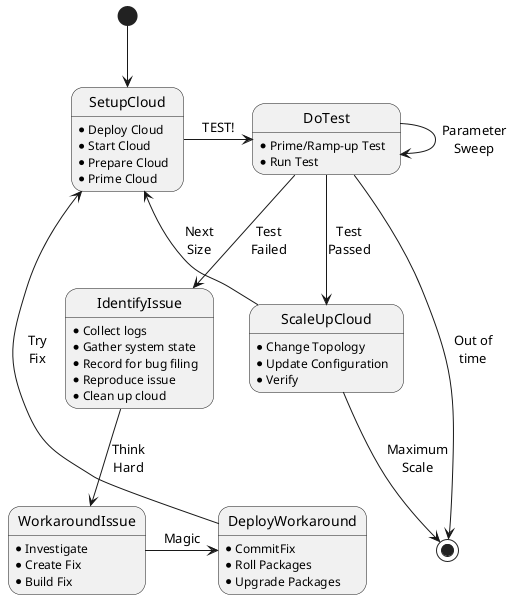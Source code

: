 @startuml
[*] --> SetupCloud
SetupCloud -> DoTest : TEST!
DoTest --> ScaleUpCloud : Test\nPassed
ScaleUpCloud --> SetupCloud : Next\nSize
DoTest --> [*] : Out of\ntime


SetupCloud : * Deploy Cloud
SetupCloud : * Start Cloud
SetupCloud : * Prepare Cloud
SetupCloud : * Prime Cloud

DoTest : * Prime/Ramp-up Test
DoTest : * Run Test
DoTest -> DoTest : Parameter\nSweep

ScaleUpCloud : * Change Topology
ScaleUpCloud : * Update Configuration
ScaleUpCloud : * Verify

DoTest --> IdentifyIssue : Test\nFailed
IdentifyIssue -down-> WorkaroundIssue : Think\nHard
WorkaroundIssue -right-> DeployWorkaround : Magic
DeployWorkaround -up-> SetupCloud : Try\nFix
ScaleUpCloud --> [*] : Maximum\nScale

IdentifyIssue : * Collect logs
IdentifyIssue : * Gather system state
IdentifyIssue : * Record for bug filing
IdentifyIssue : * Reproduce issue
IdentifyIssue : * Clean up cloud

WorkaroundIssue : * Investigate
WorkaroundIssue : * Create Fix
WorkaroundIssue : * Build Fix

DeployWorkaround : * CommitFix
DeployWorkaround : * Roll Packages
DeployWorkaround : * Upgrade Packages
@enduml
